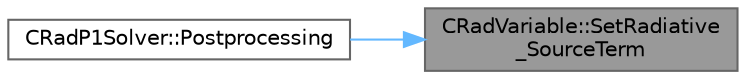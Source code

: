 digraph "CRadVariable::SetRadiative_SourceTerm"
{
 // LATEX_PDF_SIZE
  bgcolor="transparent";
  edge [fontname=Helvetica,fontsize=10,labelfontname=Helvetica,labelfontsize=10];
  node [fontname=Helvetica,fontsize=10,shape=box,height=0.2,width=0.4];
  rankdir="RL";
  Node1 [id="Node000001",label="CRadVariable::SetRadiative\l_SourceTerm",height=0.2,width=0.4,color="gray40", fillcolor="grey60", style="filled", fontcolor="black",tooltip="Set the Radiative source term at the node."];
  Node1 -> Node2 [id="edge1_Node000001_Node000002",dir="back",color="steelblue1",style="solid",tooltip=" "];
  Node2 [id="Node000002",label="CRadP1Solver::Postprocessing",height=0.2,width=0.4,color="grey40", fillcolor="white", style="filled",URL="$classCRadP1Solver.html#a560798672f7fb4897c17ecb0ec9efe12",tooltip="A virtual member."];
}
